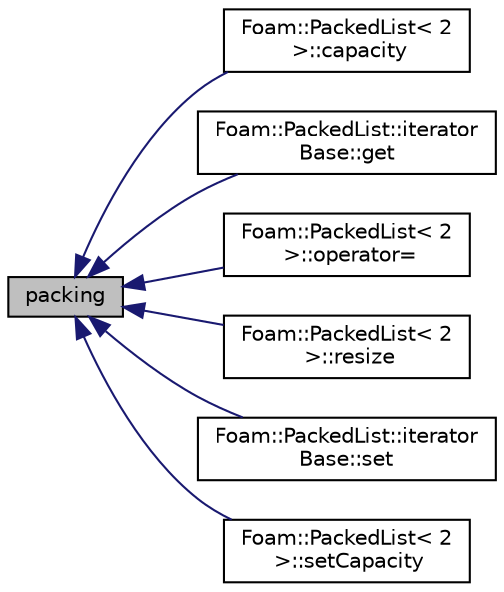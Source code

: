 digraph "packing"
{
  bgcolor="transparent";
  edge [fontname="Helvetica",fontsize="10",labelfontname="Helvetica",labelfontsize="10"];
  node [fontname="Helvetica",fontsize="10",shape=record];
  rankdir="LR";
  Node44 [label="packing",height=0.2,width=0.4,color="black", fillcolor="grey75", style="filled", fontcolor="black"];
  Node44 -> Node45 [dir="back",color="midnightblue",fontsize="10",style="solid",fontname="Helvetica"];
  Node45 [label="Foam::PackedList\< 2\l \>::capacity",height=0.2,width=0.4,color="black",URL="$a27053.html#a564a7790acc7ff1a57a1f32759f7a58a",tooltip="The number of elements that can be stored before reallocating. "];
  Node44 -> Node46 [dir="back",color="midnightblue",fontsize="10",style="solid",fontname="Helvetica"];
  Node46 [label="Foam::PackedList::iterator\lBase::get",height=0.2,width=0.4,color="black",URL="$a27061.html#abfcf69bb151aaad5278ad4eaaf7dc891",tooltip="Get value as unsigned, no range-checking. "];
  Node44 -> Node47 [dir="back",color="midnightblue",fontsize="10",style="solid",fontname="Helvetica"];
  Node47 [label="Foam::PackedList\< 2\l \>::operator=",height=0.2,width=0.4,color="black",URL="$a27053.html#aa1fc905890dd7aed084836ac1a65d336",tooltip="Assignment of all entries to the given value. Takes linear time. "];
  Node44 -> Node48 [dir="back",color="midnightblue",fontsize="10",style="solid",fontname="Helvetica"];
  Node48 [label="Foam::PackedList\< 2\l \>::resize",height=0.2,width=0.4,color="black",URL="$a27053.html#a269162b4a99f0b5255951cfe3309f517",tooltip="Reset addressable list size, does not shrink the allocated size. "];
  Node44 -> Node49 [dir="back",color="midnightblue",fontsize="10",style="solid",fontname="Helvetica"];
  Node49 [label="Foam::PackedList::iterator\lBase::set",height=0.2,width=0.4,color="black",URL="$a27061.html#aa3b41d3aa0522ba6ebd9ebd38e523184",tooltip="Set value, returning true if changed, no range-checking. "];
  Node44 -> Node50 [dir="back",color="midnightblue",fontsize="10",style="solid",fontname="Helvetica"];
  Node50 [label="Foam::PackedList\< 2\l \>::setCapacity",height=0.2,width=0.4,color="black",URL="$a27053.html#a3769bf93f15609625d62b693c566bcd1",tooltip="Alter the size of the underlying storage. "];
}
